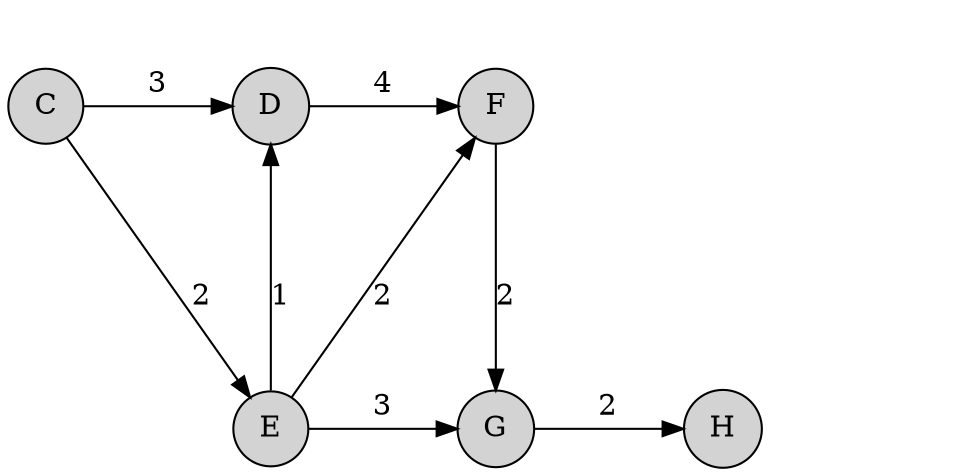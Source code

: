digraph network { 
	rankdir=TB;
	node [shape=circle, style=filled]
	edge [minlen=2]
	
	/* Nodes */
	"C" [color=""]
	"E" [color=""]
	"D" [color=""]
	"G" [color=""]
	"F" [color=""]
	"H" [color=""]
	
	
	/* Edges */
	"C" -> "E" [label="2"]
	"C" -> "D" [label="3"]
	"E" -> "D" [label="1"]
	"E" -> "G" [label="3"]
	"E" -> "F" [label="2"]
	"D" -> "F" [label="4"]
	"G" -> "H" [label="2"]
	"F" -> "G" [label="2"]
	
	
	/* Nodes that have the same rank. */
	{ rank=same; "C" "D" "F" }
	{ rank=same; "E" "G" "H" }
	
	
	"C" [rank="source"]
	"H" [rank="sink"]
	// Source Node
	// Sink Node
	
	/* Legend */
	subgraph legend {
		rankdir=TB;
		rank="same";
		
		"legend1" [shape=none, fillcolor="white", fontname="monospace", fontcolor="white", label=<
			<TABLE BORDER="0">
				<TR><TD>                    </TD></TR>
				<TR><TD>                    </TD></TR>
				<TR><TD>                    </TD></TR>
				<TR><TD>                    </TD></TR>
			</TABLE>>]
	}
}
